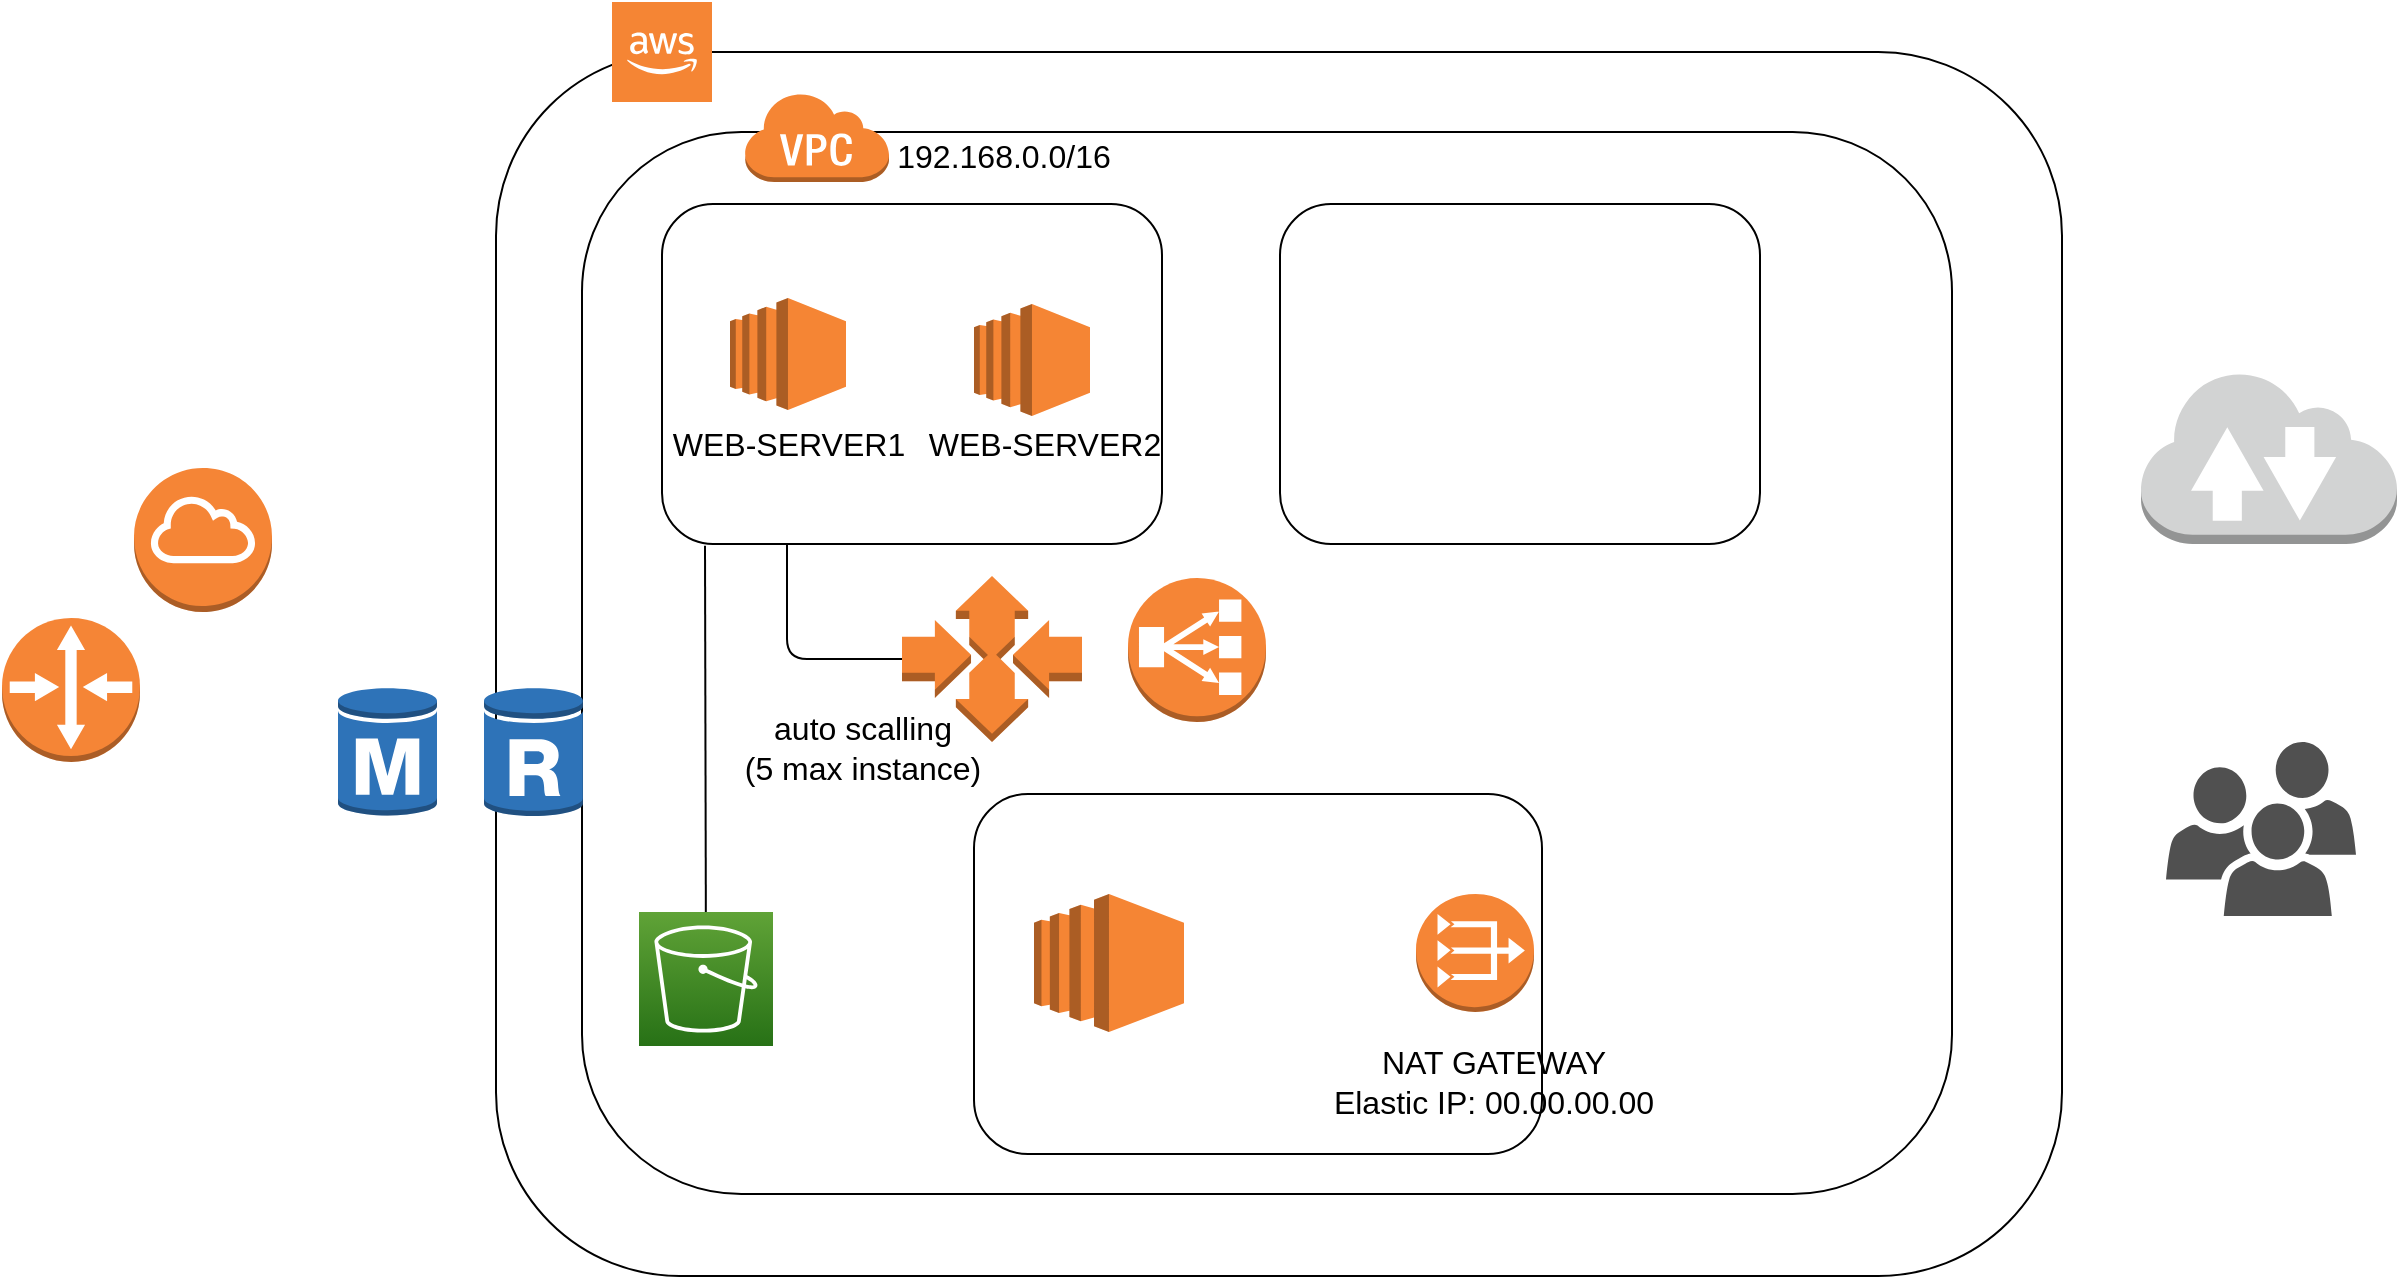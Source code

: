 <mxfile version="14.2.6" type="github">
  <diagram id="0tBDLa9PL7fGlPBLeg3F" name="Page-1">
    <mxGraphModel dx="1119" dy="706" grid="0" gridSize="10" guides="1" tooltips="1" connect="1" arrows="1" fold="1" page="1" pageScale="1" pageWidth="1400" pageHeight="850" math="0" shadow="0">
      <root>
        <mxCell id="0" />
        <mxCell id="1" parent="0" />
        <mxCell id="6eRfG2nsKR9ZNQWgb50U-3" value="" style="rounded=1;whiteSpace=wrap;html=1;" vertex="1" parent="1">
          <mxGeometry x="268" y="120" width="783" height="612" as="geometry" />
        </mxCell>
        <mxCell id="6eRfG2nsKR9ZNQWgb50U-1" value="" style="outlineConnect=0;dashed=0;verticalLabelPosition=bottom;verticalAlign=top;align=center;html=1;shape=mxgraph.aws3.cloud_2;fillColor=#F58534;gradientColor=none;" vertex="1" parent="1">
          <mxGeometry x="326" y="95" width="50" height="50" as="geometry" />
        </mxCell>
        <mxCell id="6eRfG2nsKR9ZNQWgb50U-4" value="" style="outlineConnect=0;dashed=0;verticalLabelPosition=bottom;verticalAlign=top;align=center;html=1;shape=mxgraph.aws3.internet_gateway;fillColor=#F58536;gradientColor=none;" vertex="1" parent="1">
          <mxGeometry x="87" y="328" width="69" height="72" as="geometry" />
        </mxCell>
        <mxCell id="6eRfG2nsKR9ZNQWgb50U-5" value="" style="rounded=1;whiteSpace=wrap;html=1;" vertex="1" parent="1">
          <mxGeometry x="311" y="160" width="685" height="531" as="geometry" />
        </mxCell>
        <mxCell id="6eRfG2nsKR9ZNQWgb50U-6" value="&lt;font style=&quot;font-size: 16px&quot;&gt;192.168.0.0/16&lt;/font&gt;" style="text;html=1;strokeColor=none;fillColor=none;align=center;verticalAlign=middle;whiteSpace=wrap;rounded=0;" vertex="1" parent="1">
          <mxGeometry x="502" y="162" width="40" height="20" as="geometry" />
        </mxCell>
        <mxCell id="6eRfG2nsKR9ZNQWgb50U-8" value="" style="outlineConnect=0;dashed=0;verticalLabelPosition=bottom;verticalAlign=top;align=center;html=1;shape=mxgraph.aws3.virtual_private_cloud;fillColor=#F58534;gradientColor=none;" vertex="1" parent="1">
          <mxGeometry x="392" y="140" width="72.5" height="45" as="geometry" />
        </mxCell>
        <mxCell id="6eRfG2nsKR9ZNQWgb50U-11" value="" style="outlineConnect=0;dashed=0;verticalLabelPosition=bottom;verticalAlign=top;align=center;html=1;shape=mxgraph.aws3.router;fillColor=#F58536;gradientColor=none;" vertex="1" parent="1">
          <mxGeometry x="21" y="403" width="69" height="72" as="geometry" />
        </mxCell>
        <mxCell id="6eRfG2nsKR9ZNQWgb50U-12" value="" style="outlineConnect=0;dashed=0;verticalLabelPosition=bottom;verticalAlign=top;align=center;html=1;shape=mxgraph.aws3.classic_load_balancer;fillColor=#F58536;gradientColor=none;" vertex="1" parent="1">
          <mxGeometry x="584" y="383" width="69" height="72" as="geometry" />
        </mxCell>
        <mxCell id="6eRfG2nsKR9ZNQWgb50U-15" value="" style="outlineConnect=0;dashed=0;verticalLabelPosition=bottom;verticalAlign=top;align=center;html=1;shape=mxgraph.aws3.auto_scaling;fillColor=#F58534;gradientColor=none;" vertex="1" parent="1">
          <mxGeometry x="471" y="382" width="90" height="83" as="geometry" />
        </mxCell>
        <mxCell id="6eRfG2nsKR9ZNQWgb50U-16" value="" style="outlineConnect=0;dashed=0;verticalLabelPosition=bottom;verticalAlign=top;align=center;html=1;shape=mxgraph.aws3.rds_db_instance;fillColor=#2E73B8;gradientColor=none;" vertex="1" parent="1">
          <mxGeometry x="189" y="437" width="49.5" height="66" as="geometry" />
        </mxCell>
        <mxCell id="6eRfG2nsKR9ZNQWgb50U-17" value="" style="outlineConnect=0;dashed=0;verticalLabelPosition=bottom;verticalAlign=top;align=center;html=1;shape=mxgraph.aws3.rds_db_instance_read_replica;fillColor=#2E73B8;gradientColor=none;" vertex="1" parent="1">
          <mxGeometry x="262" y="437" width="49.5" height="66" as="geometry" />
        </mxCell>
        <mxCell id="6eRfG2nsKR9ZNQWgb50U-18" value="" style="points=[[0,0,0],[0.25,0,0],[0.5,0,0],[0.75,0,0],[1,0,0],[0,1,0],[0.25,1,0],[0.5,1,0],[0.75,1,0],[1,1,0],[0,0.25,0],[0,0.5,0],[0,0.75,0],[1,0.25,0],[1,0.5,0],[1,0.75,0]];outlineConnect=0;fontColor=#232F3E;gradientColor=#60A337;gradientDirection=north;fillColor=#277116;strokeColor=#ffffff;dashed=0;verticalLabelPosition=bottom;verticalAlign=top;align=center;html=1;fontSize=12;fontStyle=0;aspect=fixed;shape=mxgraph.aws4.resourceIcon;resIcon=mxgraph.aws4.s3;" vertex="1" parent="1">
          <mxGeometry x="339.5" y="550" width="67" height="67" as="geometry" />
        </mxCell>
        <mxCell id="6eRfG2nsKR9ZNQWgb50U-24" value="" style="pointerEvents=1;shadow=0;dashed=0;html=1;strokeColor=none;fillColor=#505050;labelPosition=center;verticalLabelPosition=bottom;verticalAlign=top;outlineConnect=0;align=center;shape=mxgraph.office.users.users;" vertex="1" parent="1">
          <mxGeometry x="1103" y="465" width="95" height="87" as="geometry" />
        </mxCell>
        <mxCell id="6eRfG2nsKR9ZNQWgb50U-25" value="" style="outlineConnect=0;dashed=0;verticalLabelPosition=bottom;verticalAlign=top;align=center;html=1;shape=mxgraph.aws3.internet_2;fillColor=#D2D3D3;gradientColor=none;" vertex="1" parent="1">
          <mxGeometry x="1090.5" y="279" width="128" height="87" as="geometry" />
        </mxCell>
        <mxCell id="6eRfG2nsKR9ZNQWgb50U-27" value="" style="shape=image;html=1;verticalAlign=top;verticalLabelPosition=bottom;labelBackgroundColor=#ffffff;imageAspect=0;aspect=fixed;image=https://cdn4.iconfinder.com/data/icons/free-large-boss-icon-set/128/Admin.png" vertex="1" parent="1">
          <mxGeometry x="99" y="625" width="91" height="91" as="geometry" />
        </mxCell>
        <mxCell id="6eRfG2nsKR9ZNQWgb50U-29" value="" style="shape=image;html=1;verticalAlign=top;verticalLabelPosition=bottom;labelBackgroundColor=#ffffff;imageAspect=0;aspect=fixed;image=https://cdn2.iconfinder.com/data/icons/stilllife/48x48/filesystems/gnome-fs-ssh.png" vertex="1" parent="1">
          <mxGeometry x="95.5" y="512" width="52" height="52" as="geometry" />
        </mxCell>
        <mxCell id="6eRfG2nsKR9ZNQWgb50U-31" value="" style="rounded=1;whiteSpace=wrap;html=1;" vertex="1" parent="1">
          <mxGeometry x="351" y="196" width="250" height="170" as="geometry" />
        </mxCell>
        <mxCell id="6eRfG2nsKR9ZNQWgb50U-32" value="" style="rounded=1;whiteSpace=wrap;html=1;" vertex="1" parent="1">
          <mxGeometry x="660" y="196" width="240" height="170" as="geometry" />
        </mxCell>
        <mxCell id="6eRfG2nsKR9ZNQWgb50U-33" value="" style="rounded=1;whiteSpace=wrap;html=1;" vertex="1" parent="1">
          <mxGeometry x="507" y="491" width="284" height="180" as="geometry" />
        </mxCell>
        <mxCell id="6eRfG2nsKR9ZNQWgb50U-9" value="" style="outlineConnect=0;dashed=0;verticalLabelPosition=bottom;verticalAlign=top;align=center;html=1;shape=mxgraph.aws3.vpc_nat_gateway;fillColor=#F58536;gradientColor=none;" vertex="1" parent="1">
          <mxGeometry x="728" y="541" width="59" height="59" as="geometry" />
        </mxCell>
        <mxCell id="6eRfG2nsKR9ZNQWgb50U-10" value="&lt;font style=&quot;font-size: 16px&quot;&gt;NAT GATEWAY&lt;br&gt;Elastic IP: 00.00.00.00&lt;br&gt;&lt;/font&gt;" style="text;html=1;strokeColor=none;fillColor=none;align=center;verticalAlign=middle;whiteSpace=wrap;rounded=0;" vertex="1" parent="1">
          <mxGeometry x="671" y="625" width="192" height="20" as="geometry" />
        </mxCell>
        <mxCell id="6eRfG2nsKR9ZNQWgb50U-34" value="" style="outlineConnect=0;dashed=0;verticalLabelPosition=bottom;verticalAlign=top;align=center;html=1;shape=mxgraph.aws3.ec2;fillColor=#F58534;gradientColor=none;" vertex="1" parent="1">
          <mxGeometry x="537" y="541" width="75" height="69" as="geometry" />
        </mxCell>
        <mxCell id="6eRfG2nsKR9ZNQWgb50U-13" value="" style="outlineConnect=0;dashed=0;verticalLabelPosition=bottom;verticalAlign=top;align=center;html=1;shape=mxgraph.aws3.ec2;fillColor=#F58534;gradientColor=none;" vertex="1" parent="1">
          <mxGeometry x="385" y="243" width="58" height="56" as="geometry" />
        </mxCell>
        <mxCell id="6eRfG2nsKR9ZNQWgb50U-39" value="" style="outlineConnect=0;dashed=0;verticalLabelPosition=bottom;verticalAlign=top;align=center;html=1;shape=mxgraph.aws3.ec2;fillColor=#F58534;gradientColor=none;" vertex="1" parent="1">
          <mxGeometry x="507" y="246" width="58" height="56" as="geometry" />
        </mxCell>
        <mxCell id="6eRfG2nsKR9ZNQWgb50U-14" value="&lt;font style=&quot;font-size: 16px&quot;&gt;WEB-SERVER1&lt;/font&gt;" style="text;html=1;strokeColor=none;fillColor=none;align=center;verticalAlign=middle;whiteSpace=wrap;rounded=0;" vertex="1" parent="1">
          <mxGeometry x="352.5" y="306" width="123" height="20" as="geometry" />
        </mxCell>
        <mxCell id="6eRfG2nsKR9ZNQWgb50U-40" value="&lt;font style=&quot;font-size: 16px&quot;&gt;WEB-SERVER2&lt;/font&gt;" style="text;html=1;strokeColor=none;fillColor=none;align=center;verticalAlign=middle;whiteSpace=wrap;rounded=0;" vertex="1" parent="1">
          <mxGeometry x="481" y="306" width="123" height="20" as="geometry" />
        </mxCell>
        <mxCell id="6eRfG2nsKR9ZNQWgb50U-44" value="" style="endArrow=none;html=1;entryX=0.25;entryY=1;entryDx=0;entryDy=0;exitX=0;exitY=0.5;exitDx=0;exitDy=0;exitPerimeter=0;edgeStyle=orthogonalEdgeStyle;" edge="1" parent="1" source="6eRfG2nsKR9ZNQWgb50U-15" target="6eRfG2nsKR9ZNQWgb50U-31">
          <mxGeometry width="50" height="50" relative="1" as="geometry">
            <mxPoint x="96" y="585" as="sourcePoint" />
            <mxPoint x="146" y="535" as="targetPoint" />
          </mxGeometry>
        </mxCell>
        <mxCell id="6eRfG2nsKR9ZNQWgb50U-47" value="&lt;font style=&quot;font-size: 16px&quot;&gt;auto scalling &lt;br&gt;(5 max instance)&lt;/font&gt;" style="text;html=1;strokeColor=none;fillColor=none;align=center;verticalAlign=middle;whiteSpace=wrap;rounded=0;" vertex="1" parent="1">
          <mxGeometry x="390" y="458" width="123" height="20" as="geometry" />
        </mxCell>
        <mxCell id="6eRfG2nsKR9ZNQWgb50U-48" value="" style="endArrow=none;html=1;entryX=0.086;entryY=1.005;entryDx=0;entryDy=0;entryPerimeter=0;" edge="1" parent="1" source="6eRfG2nsKR9ZNQWgb50U-18" target="6eRfG2nsKR9ZNQWgb50U-31">
          <mxGeometry width="50" height="50" relative="1" as="geometry">
            <mxPoint x="452" y="422" as="sourcePoint" />
            <mxPoint x="502" y="372" as="targetPoint" />
          </mxGeometry>
        </mxCell>
      </root>
    </mxGraphModel>
  </diagram>
</mxfile>
